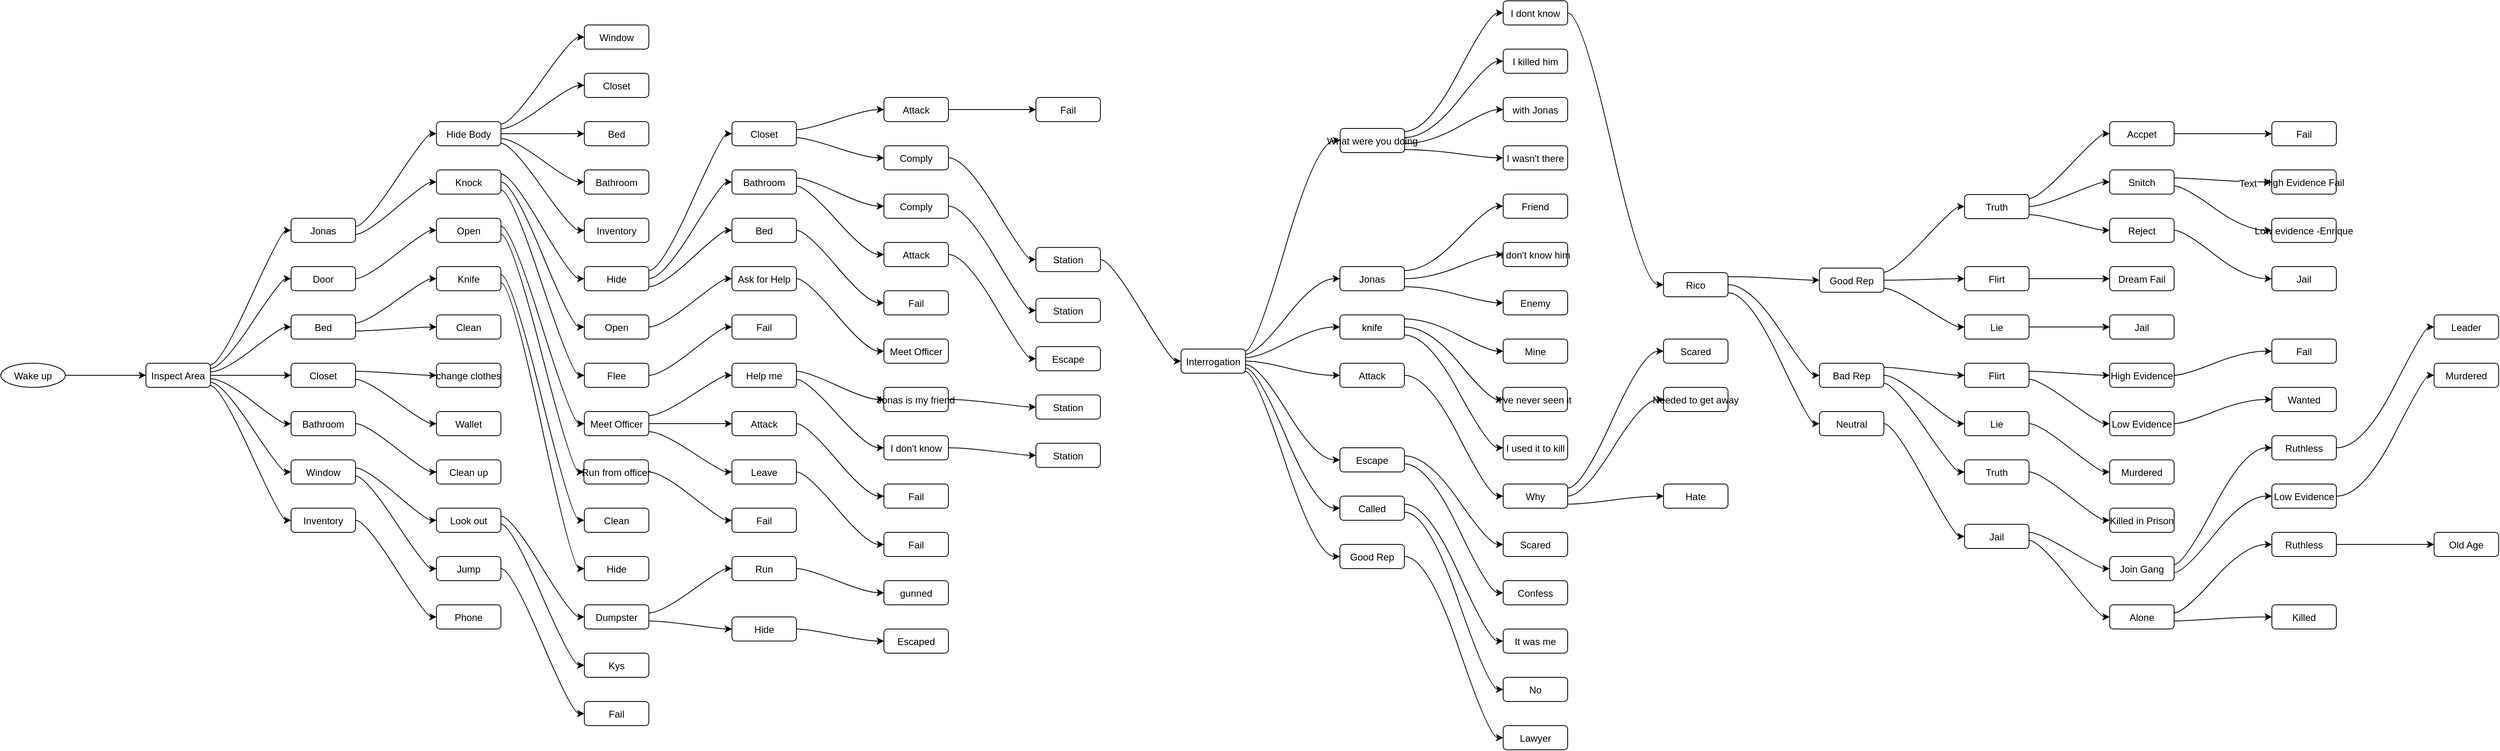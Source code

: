 <mxfile version="11.2.3" type="device" pages="1"><diagram id="6MRPbSi_21FecqKy6xlk" name="Page-1"><mxGraphModel dx="834" dy="462" grid="1" gridSize="10" guides="1" tooltips="1" connect="1" arrows="1" fold="1" page="1" pageScale="1" pageWidth="850" pageHeight="1100" math="0" shadow="0"><root><mxCell id="0"/><mxCell id="1" parent="0"/><mxCell id="aksFFg4P5UrbopSpe4Ga-1" value="Wake up" style="ellipse" vertex="1" parent="1"><mxGeometry x="20" y="470" width="80" height="30" as="geometry"/></mxCell><mxCell id="aksFFg4P5UrbopSpe4Ga-2" value="Inspect Area" style="rounded=1;" vertex="1" parent="1"><mxGeometry x="200" y="470" width="80" height="30" as="geometry"/></mxCell><mxCell id="aksFFg4P5UrbopSpe4Ga-3" value="" style="curved=1;noEdgeStyle=1;orthogonal=1;" edge="1" source="aksFFg4P5UrbopSpe4Ga-1" target="aksFFg4P5UrbopSpe4Ga-2" parent="1"><mxGeometry relative="1" as="geometry"><Array as="points"><mxPoint x="112" y="485"/><mxPoint x="188" y="485"/></Array></mxGeometry></mxCell><mxCell id="aksFFg4P5UrbopSpe4Ga-4" value="Jonas" style="rounded=1;" vertex="1" parent="1"><mxGeometry x="380" y="290" width="80" height="30" as="geometry"/></mxCell><mxCell id="aksFFg4P5UrbopSpe4Ga-5" value="" style="curved=1;noEdgeStyle=1;orthogonal=1;" edge="1" source="aksFFg4P5UrbopSpe4Ga-2" target="aksFFg4P5UrbopSpe4Ga-4" parent="1"><mxGeometry relative="1" as="geometry"><Array as="points"><mxPoint x="292" y="472.143"/><mxPoint x="368" y="305"/></Array></mxGeometry></mxCell><mxCell id="aksFFg4P5UrbopSpe4Ga-6" value="Door" style="rounded=1;" vertex="1" parent="1"><mxGeometry x="380" y="350" width="80" height="30" as="geometry"/></mxCell><mxCell id="aksFFg4P5UrbopSpe4Ga-7" value="" style="curved=1;noEdgeStyle=1;orthogonal=1;" edge="1" source="aksFFg4P5UrbopSpe4Ga-2" target="aksFFg4P5UrbopSpe4Ga-6" parent="1"><mxGeometry relative="1" as="geometry"><Array as="points"><mxPoint x="294" y="476.429"/><mxPoint x="368" y="365"/></Array></mxGeometry></mxCell><mxCell id="aksFFg4P5UrbopSpe4Ga-8" value="Bed" style="rounded=1;" vertex="1" parent="1"><mxGeometry x="380" y="410" width="80" height="30" as="geometry"/></mxCell><mxCell id="aksFFg4P5UrbopSpe4Ga-9" value="" style="curved=1;noEdgeStyle=1;orthogonal=1;" edge="1" source="aksFFg4P5UrbopSpe4Ga-2" target="aksFFg4P5UrbopSpe4Ga-8" parent="1"><mxGeometry relative="1" as="geometry"><Array as="points"><mxPoint x="296" y="480.714"/><mxPoint x="368" y="425"/></Array></mxGeometry></mxCell><mxCell id="aksFFg4P5UrbopSpe4Ga-10" value="Closet" style="rounded=1;" vertex="1" parent="1"><mxGeometry x="380" y="470" width="80" height="30" as="geometry"/></mxCell><mxCell id="aksFFg4P5UrbopSpe4Ga-11" value="" style="curved=1;noEdgeStyle=1;orthogonal=1;" edge="1" source="aksFFg4P5UrbopSpe4Ga-2" target="aksFFg4P5UrbopSpe4Ga-10" parent="1"><mxGeometry relative="1" as="geometry"><Array as="points"><mxPoint x="298" y="485"/><mxPoint x="368" y="485"/></Array></mxGeometry></mxCell><mxCell id="aksFFg4P5UrbopSpe4Ga-12" value="Bathroom" style="rounded=1;" vertex="1" parent="1"><mxGeometry x="380" y="530" width="80" height="30" as="geometry"/></mxCell><mxCell id="aksFFg4P5UrbopSpe4Ga-13" value="" style="curved=1;noEdgeStyle=1;orthogonal=1;" edge="1" source="aksFFg4P5UrbopSpe4Ga-2" target="aksFFg4P5UrbopSpe4Ga-12" parent="1"><mxGeometry relative="1" as="geometry"><Array as="points"><mxPoint x="296" y="489.286"/><mxPoint x="368" y="545"/></Array></mxGeometry></mxCell><mxCell id="aksFFg4P5UrbopSpe4Ga-14" value="Window" style="rounded=1;" vertex="1" parent="1"><mxGeometry x="380" y="590" width="80" height="30" as="geometry"/></mxCell><mxCell id="aksFFg4P5UrbopSpe4Ga-15" value="" style="curved=1;noEdgeStyle=1;orthogonal=1;" edge="1" source="aksFFg4P5UrbopSpe4Ga-2" target="aksFFg4P5UrbopSpe4Ga-14" parent="1"><mxGeometry relative="1" as="geometry"><Array as="points"><mxPoint x="294" y="493.571"/><mxPoint x="368" y="605"/></Array></mxGeometry></mxCell><mxCell id="aksFFg4P5UrbopSpe4Ga-16" value="Inventory" style="rounded=1;" vertex="1" parent="1"><mxGeometry x="380" y="650" width="80" height="30" as="geometry"/></mxCell><mxCell id="aksFFg4P5UrbopSpe4Ga-17" value="" style="curved=1;noEdgeStyle=1;orthogonal=1;" edge="1" source="aksFFg4P5UrbopSpe4Ga-2" target="aksFFg4P5UrbopSpe4Ga-16" parent="1"><mxGeometry relative="1" as="geometry"><Array as="points"><mxPoint x="292" y="497.857"/><mxPoint x="368" y="665"/></Array></mxGeometry></mxCell><mxCell id="aksFFg4P5UrbopSpe4Ga-18" value="Knife" style="rounded=1;" vertex="1" parent="1"><mxGeometry x="560.375" y="350" width="80" height="30" as="geometry"/></mxCell><mxCell id="aksFFg4P5UrbopSpe4Ga-19" value="" style="curved=1;noEdgeStyle=1;orthogonal=1;" edge="1" source="aksFFg4P5UrbopSpe4Ga-8" target="aksFFg4P5UrbopSpe4Ga-18" parent="1"><mxGeometry relative="1" as="geometry"><Array as="points"><mxPoint x="472" y="420"/><mxPoint x="548" y="365"/></Array></mxGeometry></mxCell><mxCell id="aksFFg4P5UrbopSpe4Ga-20" value="Clean" style="rounded=1;" vertex="1" parent="1"><mxGeometry x="560.375" y="410" width="80" height="30" as="geometry"/></mxCell><mxCell id="aksFFg4P5UrbopSpe4Ga-21" value="" style="curved=1;noEdgeStyle=1;orthogonal=1;" edge="1" source="aksFFg4P5UrbopSpe4Ga-8" target="aksFFg4P5UrbopSpe4Ga-20" parent="1"><mxGeometry relative="1" as="geometry"><Array as="points"><mxPoint x="472" y="430"/><mxPoint x="548" y="425"/></Array></mxGeometry></mxCell><mxCell id="aksFFg4P5UrbopSpe4Ga-22" value="change clothes" style="rounded=1;" vertex="1" parent="1"><mxGeometry x="560.375" y="470" width="80" height="30" as="geometry"/></mxCell><mxCell id="aksFFg4P5UrbopSpe4Ga-23" value="" style="curved=1;noEdgeStyle=1;orthogonal=1;" edge="1" source="aksFFg4P5UrbopSpe4Ga-10" target="aksFFg4P5UrbopSpe4Ga-22" parent="1"><mxGeometry relative="1" as="geometry"><Array as="points"><mxPoint x="472" y="480"/><mxPoint x="548" y="485"/></Array></mxGeometry></mxCell><mxCell id="aksFFg4P5UrbopSpe4Ga-24" value="Clean up" style="rounded=1;" vertex="1" parent="1"><mxGeometry x="560.375" y="590" width="80" height="30" as="geometry"/></mxCell><mxCell id="aksFFg4P5UrbopSpe4Ga-25" value="" style="curved=1;noEdgeStyle=1;orthogonal=1;" edge="1" source="aksFFg4P5UrbopSpe4Ga-12" target="aksFFg4P5UrbopSpe4Ga-24" parent="1"><mxGeometry relative="1" as="geometry"><Array as="points"><mxPoint x="472" y="545"/><mxPoint x="548" y="605"/></Array></mxGeometry></mxCell><mxCell id="aksFFg4P5UrbopSpe4Ga-26" value="Look out" style="rounded=1;" vertex="1" parent="1"><mxGeometry x="560.375" y="650" width="80" height="30" as="geometry"/></mxCell><mxCell id="aksFFg4P5UrbopSpe4Ga-27" value="" style="curved=1;noEdgeStyle=1;orthogonal=1;" edge="1" source="aksFFg4P5UrbopSpe4Ga-14" target="aksFFg4P5UrbopSpe4Ga-26" parent="1"><mxGeometry relative="1" as="geometry"><Array as="points"><mxPoint x="472" y="600"/><mxPoint x="548" y="665"/></Array></mxGeometry></mxCell><mxCell id="aksFFg4P5UrbopSpe4Ga-28" value="Jump" style="rounded=1;" vertex="1" parent="1"><mxGeometry x="560.375" y="710" width="80" height="30" as="geometry"/></mxCell><mxCell id="aksFFg4P5UrbopSpe4Ga-29" value="" style="curved=1;noEdgeStyle=1;orthogonal=1;" edge="1" source="aksFFg4P5UrbopSpe4Ga-14" target="aksFFg4P5UrbopSpe4Ga-28" parent="1"><mxGeometry relative="1" as="geometry"><Array as="points"><mxPoint x="472" y="610"/><mxPoint x="548" y="725"/></Array></mxGeometry></mxCell><mxCell id="aksFFg4P5UrbopSpe4Ga-30" value="Phone" style="rounded=1;" vertex="1" parent="1"><mxGeometry x="560.375" y="770" width="80" height="30" as="geometry"/></mxCell><mxCell id="aksFFg4P5UrbopSpe4Ga-31" value="" style="curved=1;noEdgeStyle=1;orthogonal=1;" edge="1" source="aksFFg4P5UrbopSpe4Ga-16" target="aksFFg4P5UrbopSpe4Ga-30" parent="1"><mxGeometry relative="1" as="geometry"><Array as="points"><mxPoint x="472" y="665"/><mxPoint x="548" y="785"/></Array></mxGeometry></mxCell><mxCell id="aksFFg4P5UrbopSpe4Ga-32" value="Wallet" style="rounded=1;" vertex="1" parent="1"><mxGeometry x="560.375" y="530" width="80" height="30" as="geometry"/></mxCell><mxCell id="aksFFg4P5UrbopSpe4Ga-33" value="" style="curved=1;noEdgeStyle=1;orthogonal=1;" edge="1" source="aksFFg4P5UrbopSpe4Ga-10" target="aksFFg4P5UrbopSpe4Ga-32" parent="1"><mxGeometry relative="1" as="geometry"><Array as="points"><mxPoint x="472" y="490"/><mxPoint x="548" y="545"/></Array></mxGeometry></mxCell><mxCell id="aksFFg4P5UrbopSpe4Ga-34" value="Hide Body" style="rounded=1;" vertex="1" parent="1"><mxGeometry x="560.375" y="170" width="80" height="30" as="geometry"/></mxCell><mxCell id="aksFFg4P5UrbopSpe4Ga-35" value="" style="curved=1;noEdgeStyle=1;orthogonal=1;" edge="1" source="aksFFg4P5UrbopSpe4Ga-4" target="aksFFg4P5UrbopSpe4Ga-34" parent="1"><mxGeometry relative="1" as="geometry"><Array as="points"><mxPoint x="472" y="300"/><mxPoint x="548" y="185"/></Array></mxGeometry></mxCell><mxCell id="aksFFg4P5UrbopSpe4Ga-36" value="Knock" style="rounded=1;" vertex="1" parent="1"><mxGeometry x="560.375" y="230" width="80" height="30" as="geometry"/></mxCell><mxCell id="aksFFg4P5UrbopSpe4Ga-37" value="" style="curved=1;noEdgeStyle=1;orthogonal=1;" edge="1" source="aksFFg4P5UrbopSpe4Ga-4" target="aksFFg4P5UrbopSpe4Ga-36" parent="1"><mxGeometry relative="1" as="geometry"><Array as="points"><mxPoint x="472" y="310"/><mxPoint x="548" y="245"/></Array></mxGeometry></mxCell><mxCell id="aksFFg4P5UrbopSpe4Ga-38" value="Hide" style="rounded=1;" vertex="1" parent="1"><mxGeometry x="743.828" y="350" width="80" height="30" as="geometry"/></mxCell><mxCell id="aksFFg4P5UrbopSpe4Ga-39" value="" style="curved=1;noEdgeStyle=1;orthogonal=1;" edge="1" source="aksFFg4P5UrbopSpe4Ga-36" target="aksFFg4P5UrbopSpe4Ga-38" parent="1"><mxGeometry relative="1" as="geometry"><Array as="points"><mxPoint x="652.75" y="235"/><mxPoint x="728.75" y="365"/></Array></mxGeometry></mxCell><mxCell id="aksFFg4P5UrbopSpe4Ga-40" value="Open" style="rounded=1;" vertex="1" parent="1"><mxGeometry x="743.828" y="410" width="80" height="30" as="geometry"/></mxCell><mxCell id="aksFFg4P5UrbopSpe4Ga-41" value="" style="curved=1;noEdgeStyle=1;orthogonal=1;" edge="1" source="aksFFg4P5UrbopSpe4Ga-36" target="aksFFg4P5UrbopSpe4Ga-40" parent="1"><mxGeometry relative="1" as="geometry"><Array as="points"><mxPoint x="654.75" y="245"/><mxPoint x="728.75" y="425"/></Array></mxGeometry></mxCell><mxCell id="aksFFg4P5UrbopSpe4Ga-42" value="Open" style="rounded=1;" vertex="1" parent="1"><mxGeometry x="560.375" y="290" width="80" height="30" as="geometry"/></mxCell><mxCell id="aksFFg4P5UrbopSpe4Ga-43" value="" style="curved=1;noEdgeStyle=1;orthogonal=1;" edge="1" source="aksFFg4P5UrbopSpe4Ga-6" target="aksFFg4P5UrbopSpe4Ga-42" parent="1"><mxGeometry relative="1" as="geometry"><Array as="points"><mxPoint x="472" y="365"/><mxPoint x="548" y="305"/></Array></mxGeometry></mxCell><mxCell id="aksFFg4P5UrbopSpe4Ga-44" value="Meet Officer" style="rounded=1;" vertex="1" parent="1"><mxGeometry x="743.828" y="530" width="80" height="30" as="geometry"/></mxCell><mxCell id="aksFFg4P5UrbopSpe4Ga-45" value="" style="curved=1;noEdgeStyle=1;orthogonal=1;" edge="1" source="aksFFg4P5UrbopSpe4Ga-42" target="aksFFg4P5UrbopSpe4Ga-44" parent="1"><mxGeometry relative="1" as="geometry"><Array as="points"><mxPoint x="652.75" y="300"/><mxPoint x="728.75" y="545"/></Array></mxGeometry></mxCell><mxCell id="aksFFg4P5UrbopSpe4Ga-46" value="Run from officer" style="rounded=1;" vertex="1" parent="1"><mxGeometry x="743.328" y="590" width="80" height="30" as="geometry"/></mxCell><mxCell id="aksFFg4P5UrbopSpe4Ga-47" value="" style="curved=1;noEdgeStyle=1;orthogonal=1;" edge="1" source="aksFFg4P5UrbopSpe4Ga-42" target="aksFFg4P5UrbopSpe4Ga-46" parent="1"><mxGeometry relative="1" as="geometry"><Array as="points"><mxPoint x="652.75" y="310"/><mxPoint x="728.75" y="605"/></Array></mxGeometry></mxCell><mxCell id="aksFFg4P5UrbopSpe4Ga-48" value="Flee" style="rounded=1;" vertex="1" parent="1"><mxGeometry x="743.828" y="470" width="80" height="30" as="geometry"/></mxCell><mxCell id="aksFFg4P5UrbopSpe4Ga-49" value="" style="curved=1;noEdgeStyle=1;orthogonal=1;" edge="1" source="aksFFg4P5UrbopSpe4Ga-36" target="aksFFg4P5UrbopSpe4Ga-48" parent="1"><mxGeometry relative="1" as="geometry"><Array as="points"><mxPoint x="652.75" y="255"/><mxPoint x="728.75" y="485"/></Array></mxGeometry></mxCell><mxCell id="aksFFg4P5UrbopSpe4Ga-50" value="Closet" style="rounded=1;" vertex="1" parent="1"><mxGeometry x="926.906" y="170" width="80" height="30" as="geometry"/></mxCell><mxCell id="aksFFg4P5UrbopSpe4Ga-51" value="" style="curved=1;noEdgeStyle=1;orthogonal=1;" edge="1" source="aksFFg4P5UrbopSpe4Ga-38" target="aksFFg4P5UrbopSpe4Ga-50" parent="1"><mxGeometry relative="1" as="geometry"><Array as="points"><mxPoint x="838.906" y="355"/><mxPoint x="914.906" y="185"/></Array></mxGeometry></mxCell><mxCell id="aksFFg4P5UrbopSpe4Ga-52" value="Bathroom" style="rounded=1;" vertex="1" parent="1"><mxGeometry x="926.906" y="230" width="80" height="30" as="geometry"/></mxCell><mxCell id="aksFFg4P5UrbopSpe4Ga-53" value="" style="curved=1;noEdgeStyle=1;orthogonal=1;" edge="1" source="aksFFg4P5UrbopSpe4Ga-38" target="aksFFg4P5UrbopSpe4Ga-52" parent="1"><mxGeometry relative="1" as="geometry"><Array as="points"><mxPoint x="840.906" y="365"/><mxPoint x="914.906" y="245"/></Array></mxGeometry></mxCell><mxCell id="aksFFg4P5UrbopSpe4Ga-54" value="Bed" style="rounded=1;" vertex="1" parent="1"><mxGeometry x="926.906" y="290" width="80" height="30" as="geometry"/></mxCell><mxCell id="aksFFg4P5UrbopSpe4Ga-55" value="" style="curved=1;noEdgeStyle=1;orthogonal=1;" edge="1" source="aksFFg4P5UrbopSpe4Ga-38" target="aksFFg4P5UrbopSpe4Ga-54" parent="1"><mxGeometry relative="1" as="geometry"><Array as="points"><mxPoint x="838.906" y="375"/><mxPoint x="914.906" y="305"/></Array></mxGeometry></mxCell><mxCell id="aksFFg4P5UrbopSpe4Ga-56" value="Ask for Help" style="rounded=1;" vertex="1" parent="1"><mxGeometry x="926.906" y="350" width="80" height="30" as="geometry"/></mxCell><mxCell id="aksFFg4P5UrbopSpe4Ga-57" value="" style="curved=1;noEdgeStyle=1;orthogonal=1;" edge="1" source="aksFFg4P5UrbopSpe4Ga-40" target="aksFFg4P5UrbopSpe4Ga-56" parent="1"><mxGeometry relative="1" as="geometry"><Array as="points"><mxPoint x="838.906" y="425"/><mxPoint x="914.906" y="365"/></Array></mxGeometry></mxCell><mxCell id="aksFFg4P5UrbopSpe4Ga-58" value="Attack" style="rounded=1;" vertex="1" parent="1"><mxGeometry x="1115.43" y="140" width="80" height="30" as="geometry"/></mxCell><mxCell id="aksFFg4P5UrbopSpe4Ga-59" value="" style="curved=1;noEdgeStyle=1;orthogonal=1;" edge="1" source="aksFFg4P5UrbopSpe4Ga-50" target="aksFFg4P5UrbopSpe4Ga-58" parent="1"><mxGeometry relative="1" as="geometry"><Array as="points"><mxPoint x="1018.906" y="180"/><mxPoint x="1094.906" y="155"/></Array></mxGeometry></mxCell><mxCell id="aksFFg4P5UrbopSpe4Ga-60" value="Comply" style="rounded=1;" vertex="1" parent="1"><mxGeometry x="1115.43" y="200" width="80" height="30" as="geometry"/></mxCell><mxCell id="aksFFg4P5UrbopSpe4Ga-61" value="" style="curved=1;noEdgeStyle=1;orthogonal=1;" edge="1" source="aksFFg4P5UrbopSpe4Ga-50" target="aksFFg4P5UrbopSpe4Ga-60" parent="1"><mxGeometry relative="1" as="geometry"><Array as="points"><mxPoint x="1018.906" y="190"/><mxPoint x="1094.906" y="215"/></Array></mxGeometry></mxCell><mxCell id="aksFFg4P5UrbopSpe4Ga-62" value="Fail" style="rounded=1;" vertex="1" parent="1"><mxGeometry x="1303.953" y="140" width="80" height="30" as="geometry"/></mxCell><mxCell id="aksFFg4P5UrbopSpe4Ga-63" value="" style="curved=1;noEdgeStyle=1;orthogonal=1;" edge="1" source="aksFFg4P5UrbopSpe4Ga-58" target="aksFFg4P5UrbopSpe4Ga-62" parent="1"><mxGeometry relative="1" as="geometry"><Array as="points"><mxPoint x="1215.953" y="155"/><mxPoint x="1291.953" y="155"/></Array></mxGeometry></mxCell><mxCell id="aksFFg4P5UrbopSpe4Ga-64" value="Comply" style="rounded=1;" vertex="1" parent="1"><mxGeometry x="1115.43" y="260" width="80" height="30" as="geometry"/></mxCell><mxCell id="aksFFg4P5UrbopSpe4Ga-65" value="" style="curved=1;noEdgeStyle=1;orthogonal=1;" edge="1" source="aksFFg4P5UrbopSpe4Ga-52" target="aksFFg4P5UrbopSpe4Ga-64" parent="1"><mxGeometry relative="1" as="geometry"><Array as="points"><mxPoint x="1018.906" y="240"/><mxPoint x="1094.906" y="275"/></Array></mxGeometry></mxCell><mxCell id="aksFFg4P5UrbopSpe4Ga-66" value="Attack" style="rounded=1;" vertex="1" parent="1"><mxGeometry x="1115.43" y="320" width="80" height="30" as="geometry"/></mxCell><mxCell id="aksFFg4P5UrbopSpe4Ga-67" value="" style="curved=1;noEdgeStyle=1;orthogonal=1;" edge="1" source="aksFFg4P5UrbopSpe4Ga-52" target="aksFFg4P5UrbopSpe4Ga-66" parent="1"><mxGeometry relative="1" as="geometry"><Array as="points"><mxPoint x="1018.906" y="250"/><mxPoint x="1094.906" y="335"/></Array></mxGeometry></mxCell><mxCell id="aksFFg4P5UrbopSpe4Ga-68" value="Escape" style="rounded=1;" vertex="1" parent="1"><mxGeometry x="1303.953" y="449.375" width="80" height="30" as="geometry"/></mxCell><mxCell id="aksFFg4P5UrbopSpe4Ga-69" value="" style="curved=1;noEdgeStyle=1;orthogonal=1;" edge="1" source="aksFFg4P5UrbopSpe4Ga-66" target="aksFFg4P5UrbopSpe4Ga-68" parent="1"><mxGeometry relative="1" as="geometry"><Array as="points"><mxPoint x="1215.953" y="335"/><mxPoint x="1291.953" y="464.375"/></Array></mxGeometry></mxCell><mxCell id="aksFFg4P5UrbopSpe4Ga-70" value="Fail" style="rounded=1;" vertex="1" parent="1"><mxGeometry x="1115.43" y="380" width="80" height="30" as="geometry"/></mxCell><mxCell id="aksFFg4P5UrbopSpe4Ga-71" value="" style="curved=1;noEdgeStyle=1;orthogonal=1;" edge="1" source="aksFFg4P5UrbopSpe4Ga-54" target="aksFFg4P5UrbopSpe4Ga-70" parent="1"><mxGeometry relative="1" as="geometry"><Array as="points"><mxPoint x="1018.906" y="305"/><mxPoint x="1094.906" y="395"/></Array></mxGeometry></mxCell><mxCell id="aksFFg4P5UrbopSpe4Ga-72" value="Station" style="rounded=1;" vertex="1" parent="1"><mxGeometry x="1303.953" y="326.211" width="80" height="30" as="geometry"/></mxCell><mxCell id="aksFFg4P5UrbopSpe4Ga-73" value="" style="curved=1;noEdgeStyle=1;orthogonal=1;" edge="1" source="aksFFg4P5UrbopSpe4Ga-60" target="aksFFg4P5UrbopSpe4Ga-72" parent="1"><mxGeometry relative="1" as="geometry"><Array as="points"><mxPoint x="1215.953" y="215"/><mxPoint x="1291.953" y="341.211"/></Array></mxGeometry></mxCell><mxCell id="aksFFg4P5UrbopSpe4Ga-74" value="Window" style="rounded=1;" vertex="1" parent="1"><mxGeometry x="743.828" y="50" width="80" height="30" as="geometry"/></mxCell><mxCell id="aksFFg4P5UrbopSpe4Ga-75" value="" style="curved=1;noEdgeStyle=1;orthogonal=1;" edge="1" source="aksFFg4P5UrbopSpe4Ga-34" target="aksFFg4P5UrbopSpe4Ga-74" parent="1"><mxGeometry relative="1" as="geometry"><Array as="points"><mxPoint x="652.75" y="173"/><mxPoint x="728.75" y="65"/></Array></mxGeometry></mxCell><mxCell id="aksFFg4P5UrbopSpe4Ga-76" value="Closet" style="rounded=1;" vertex="1" parent="1"><mxGeometry x="743.828" y="110" width="80" height="30" as="geometry"/></mxCell><mxCell id="aksFFg4P5UrbopSpe4Ga-77" value="" style="curved=1;noEdgeStyle=1;orthogonal=1;" edge="1" source="aksFFg4P5UrbopSpe4Ga-34" target="aksFFg4P5UrbopSpe4Ga-76" parent="1"><mxGeometry relative="1" as="geometry"><Array as="points"><mxPoint x="654.75" y="179"/><mxPoint x="728.75" y="125"/></Array></mxGeometry></mxCell><mxCell id="aksFFg4P5UrbopSpe4Ga-78" value="Bed" style="rounded=1;" vertex="1" parent="1"><mxGeometry x="743.828" y="170" width="80" height="30" as="geometry"/></mxCell><mxCell id="aksFFg4P5UrbopSpe4Ga-79" value="" style="curved=1;noEdgeStyle=1;orthogonal=1;" edge="1" source="aksFFg4P5UrbopSpe4Ga-34" target="aksFFg4P5UrbopSpe4Ga-78" parent="1"><mxGeometry relative="1" as="geometry"><Array as="points"><mxPoint x="656.75" y="185"/><mxPoint x="728.75" y="185"/></Array></mxGeometry></mxCell><mxCell id="aksFFg4P5UrbopSpe4Ga-80" value="Bathroom" style="rounded=1;" vertex="1" parent="1"><mxGeometry x="743.828" y="230" width="80" height="30" as="geometry"/></mxCell><mxCell id="aksFFg4P5UrbopSpe4Ga-81" value="" style="curved=1;noEdgeStyle=1;orthogonal=1;" edge="1" source="aksFFg4P5UrbopSpe4Ga-34" target="aksFFg4P5UrbopSpe4Ga-80" parent="1"><mxGeometry relative="1" as="geometry"><Array as="points"><mxPoint x="654.75" y="191"/><mxPoint x="728.75" y="245"/></Array></mxGeometry></mxCell><mxCell id="aksFFg4P5UrbopSpe4Ga-82" value="Inventory" style="rounded=1;" vertex="1" parent="1"><mxGeometry x="743.828" y="290" width="80" height="30" as="geometry"/></mxCell><mxCell id="aksFFg4P5UrbopSpe4Ga-83" value="" style="curved=1;noEdgeStyle=1;orthogonal=1;" edge="1" source="aksFFg4P5UrbopSpe4Ga-34" target="aksFFg4P5UrbopSpe4Ga-82" parent="1"><mxGeometry relative="1" as="geometry"><Array as="points"><mxPoint x="652.75" y="197"/><mxPoint x="728.75" y="305"/></Array></mxGeometry></mxCell><mxCell id="aksFFg4P5UrbopSpe4Ga-84" value="Fail" style="rounded=1;" vertex="1" parent="1"><mxGeometry x="743.828" y="890" width="80" height="30" as="geometry"/></mxCell><mxCell id="aksFFg4P5UrbopSpe4Ga-85" value="" style="curved=1;noEdgeStyle=1;orthogonal=1;" edge="1" source="aksFFg4P5UrbopSpe4Ga-28" target="aksFFg4P5UrbopSpe4Ga-84" parent="1"><mxGeometry relative="1" as="geometry"><Array as="points"><mxPoint x="652.75" y="725"/><mxPoint x="728.75" y="905"/></Array></mxGeometry></mxCell><mxCell id="aksFFg4P5UrbopSpe4Ga-86" value="Fail" style="rounded=1;" vertex="1" parent="1"><mxGeometry x="926.906" y="410" width="80" height="30" as="geometry"/></mxCell><mxCell id="aksFFg4P5UrbopSpe4Ga-87" value="" style="curved=1;noEdgeStyle=1;orthogonal=1;" edge="1" source="aksFFg4P5UrbopSpe4Ga-48" target="aksFFg4P5UrbopSpe4Ga-86" parent="1"><mxGeometry relative="1" as="geometry"><Array as="points"><mxPoint x="838.906" y="485"/><mxPoint x="914.906" y="425"/></Array></mxGeometry></mxCell><mxCell id="aksFFg4P5UrbopSpe4Ga-88" value="Help me" style="rounded=1;" vertex="1" parent="1"><mxGeometry x="926.906" y="470" width="80" height="30" as="geometry"/></mxCell><mxCell id="aksFFg4P5UrbopSpe4Ga-89" value="" style="curved=1;noEdgeStyle=1;orthogonal=1;" edge="1" source="aksFFg4P5UrbopSpe4Ga-44" target="aksFFg4P5UrbopSpe4Ga-88" parent="1"><mxGeometry relative="1" as="geometry"><Array as="points"><mxPoint x="838.906" y="535"/><mxPoint x="914.906" y="485"/></Array></mxGeometry></mxCell><mxCell id="aksFFg4P5UrbopSpe4Ga-90" value="Attack" style="rounded=1;" vertex="1" parent="1"><mxGeometry x="926.906" y="530" width="80" height="30" as="geometry"/></mxCell><mxCell id="aksFFg4P5UrbopSpe4Ga-91" value="" style="curved=1;noEdgeStyle=1;orthogonal=1;" edge="1" source="aksFFg4P5UrbopSpe4Ga-44" target="aksFFg4P5UrbopSpe4Ga-90" parent="1"><mxGeometry relative="1" as="geometry"><Array as="points"><mxPoint x="840.906" y="545"/><mxPoint x="914.906" y="545"/></Array></mxGeometry></mxCell><mxCell id="aksFFg4P5UrbopSpe4Ga-92" value="Leave" style="rounded=1;" vertex="1" parent="1"><mxGeometry x="926.906" y="590" width="80" height="30" as="geometry"/></mxCell><mxCell id="aksFFg4P5UrbopSpe4Ga-93" value="" style="curved=1;noEdgeStyle=1;orthogonal=1;" edge="1" source="aksFFg4P5UrbopSpe4Ga-44" target="aksFFg4P5UrbopSpe4Ga-92" parent="1"><mxGeometry relative="1" as="geometry"><Array as="points"><mxPoint x="838.906" y="555"/><mxPoint x="914.906" y="605"/></Array></mxGeometry></mxCell><mxCell id="aksFFg4P5UrbopSpe4Ga-94" value="Fail" style="rounded=1;" vertex="1" parent="1"><mxGeometry x="1115.43" y="620" width="80" height="30" as="geometry"/></mxCell><mxCell id="aksFFg4P5UrbopSpe4Ga-95" value="" style="curved=1;noEdgeStyle=1;orthogonal=1;" edge="1" source="aksFFg4P5UrbopSpe4Ga-90" target="aksFFg4P5UrbopSpe4Ga-94" parent="1"><mxGeometry relative="1" as="geometry"><Array as="points"><mxPoint x="1018.906" y="545"/><mxPoint x="1094.906" y="635"/></Array></mxGeometry></mxCell><mxCell id="aksFFg4P5UrbopSpe4Ga-96" value="Jonas is my friend" style="rounded=1;" vertex="1" parent="1"><mxGeometry x="1115.266" y="500" width="80" height="30" as="geometry"/></mxCell><mxCell id="aksFFg4P5UrbopSpe4Ga-97" value="" style="curved=1;noEdgeStyle=1;orthogonal=1;" edge="1" source="aksFFg4P5UrbopSpe4Ga-88" target="aksFFg4P5UrbopSpe4Ga-96" parent="1"><mxGeometry relative="1" as="geometry"><Array as="points"><mxPoint x="1018.906" y="480"/><mxPoint x="1094.906" y="515"/></Array></mxGeometry></mxCell><mxCell id="aksFFg4P5UrbopSpe4Ga-98" value="I don't know" style="rounded=1;" vertex="1" parent="1"><mxGeometry x="1115.43" y="560" width="80" height="30" as="geometry"/></mxCell><mxCell id="aksFFg4P5UrbopSpe4Ga-99" value="" style="curved=1;noEdgeStyle=1;orthogonal=1;" edge="1" source="aksFFg4P5UrbopSpe4Ga-88" target="aksFFg4P5UrbopSpe4Ga-98" parent="1"><mxGeometry relative="1" as="geometry"><Array as="points"><mxPoint x="1018.906" y="490"/><mxPoint x="1094.906" y="575"/></Array></mxGeometry></mxCell><mxCell id="aksFFg4P5UrbopSpe4Ga-100" value="Fail" style="rounded=1;" vertex="1" parent="1"><mxGeometry x="1115.43" y="680" width="80" height="30" as="geometry"/></mxCell><mxCell id="aksFFg4P5UrbopSpe4Ga-101" value="" style="curved=1;noEdgeStyle=1;orthogonal=1;" edge="1" source="aksFFg4P5UrbopSpe4Ga-92" target="aksFFg4P5UrbopSpe4Ga-100" parent="1"><mxGeometry relative="1" as="geometry"><Array as="points"><mxPoint x="1018.906" y="605"/><mxPoint x="1094.906" y="695"/></Array></mxGeometry></mxCell><mxCell id="aksFFg4P5UrbopSpe4Ga-102" value="Station" style="rounded=1;" vertex="1" parent="1"><mxGeometry x="1303.953" y="509.375" width="80" height="30" as="geometry"/></mxCell><mxCell id="aksFFg4P5UrbopSpe4Ga-103" value="" style="curved=1;noEdgeStyle=1;orthogonal=1;" edge="1" source="aksFFg4P5UrbopSpe4Ga-96" target="aksFFg4P5UrbopSpe4Ga-102" parent="1"><mxGeometry relative="1" as="geometry"><Array as="points"><mxPoint x="1215.953" y="515"/><mxPoint x="1291.953" y="524.375"/></Array></mxGeometry></mxCell><mxCell id="aksFFg4P5UrbopSpe4Ga-104" value="Station" style="rounded=1;" vertex="1" parent="1"><mxGeometry x="1303.953" y="569.375" width="80" height="30" as="geometry"/></mxCell><mxCell id="aksFFg4P5UrbopSpe4Ga-105" value="" style="curved=1;noEdgeStyle=1;orthogonal=1;" edge="1" source="aksFFg4P5UrbopSpe4Ga-98" target="aksFFg4P5UrbopSpe4Ga-104" parent="1"><mxGeometry relative="1" as="geometry"><Array as="points"><mxPoint x="1215.953" y="575"/><mxPoint x="1291.953" y="584.375"/></Array></mxGeometry></mxCell><mxCell id="aksFFg4P5UrbopSpe4Ga-106" value="Station" style="rounded=1;" vertex="1" parent="1"><mxGeometry x="1303.953" y="389.375" width="80" height="30" as="geometry"/></mxCell><mxCell id="aksFFg4P5UrbopSpe4Ga-107" value="" style="curved=1;noEdgeStyle=1;orthogonal=1;" edge="1" source="aksFFg4P5UrbopSpe4Ga-64" target="aksFFg4P5UrbopSpe4Ga-106" parent="1"><mxGeometry relative="1" as="geometry"><Array as="points"><mxPoint x="1215.953" y="275"/><mxPoint x="1291.953" y="404.375"/></Array></mxGeometry></mxCell><mxCell id="aksFFg4P5UrbopSpe4Ga-108" value="Meet Officer" style="rounded=1;" vertex="1" parent="1"><mxGeometry x="1115.43" y="440" width="80" height="30" as="geometry"/></mxCell><mxCell id="aksFFg4P5UrbopSpe4Ga-109" value="" style="curved=1;noEdgeStyle=1;orthogonal=1;" edge="1" source="aksFFg4P5UrbopSpe4Ga-56" target="aksFFg4P5UrbopSpe4Ga-108" parent="1"><mxGeometry relative="1" as="geometry"><Array as="points"><mxPoint x="1018.906" y="365"/><mxPoint x="1094.906" y="455"/></Array></mxGeometry></mxCell><mxCell id="aksFFg4P5UrbopSpe4Ga-110" value="Fail" style="rounded=1;" vertex="1" parent="1"><mxGeometry x="926.906" y="650" width="80" height="30" as="geometry"/></mxCell><mxCell id="aksFFg4P5UrbopSpe4Ga-111" value="" style="curved=1;noEdgeStyle=1;orthogonal=1;" edge="1" source="aksFFg4P5UrbopSpe4Ga-46" target="aksFFg4P5UrbopSpe4Ga-110" parent="1"><mxGeometry relative="1" as="geometry"><Array as="points"><mxPoint x="838.906" y="605"/><mxPoint x="914.906" y="665"/></Array></mxGeometry></mxCell><mxCell id="aksFFg4P5UrbopSpe4Ga-112" value="Interrogation" style="rounded=1;" vertex="1" parent="1"><mxGeometry x="1483.953" y="452.422" width="80" height="30" as="geometry"/></mxCell><mxCell id="aksFFg4P5UrbopSpe4Ga-113" value="" style="curved=1;noEdgeStyle=1;orthogonal=1;" edge="1" source="aksFFg4P5UrbopSpe4Ga-72" target="aksFFg4P5UrbopSpe4Ga-112" parent="1"><mxGeometry relative="1" as="geometry"><Array as="points"><mxPoint x="1395.953" y="341.211"/><mxPoint x="1471.953" y="467.422"/></Array></mxGeometry></mxCell><mxCell id="aksFFg4P5UrbopSpe4Ga-114" value="What were you doing" style="rounded=1;" vertex="1" parent="1"><mxGeometry x="1681.328" y="178.484" width="80" height="30" as="geometry"/></mxCell><mxCell id="aksFFg4P5UrbopSpe4Ga-115" value="" style="curved=1;noEdgeStyle=1;orthogonal=1;" edge="1" source="aksFFg4P5UrbopSpe4Ga-112" target="aksFFg4P5UrbopSpe4Ga-114" parent="1"><mxGeometry relative="1" as="geometry"><Array as="points"><mxPoint x="1575.953" y="454.565"/><mxPoint x="1651.953" y="193.484"/></Array></mxGeometry></mxCell><mxCell id="aksFFg4P5UrbopSpe4Ga-116" value="I dont know" style="rounded=1;" vertex="1" parent="1"><mxGeometry x="1883.539" y="20" width="80" height="30" as="geometry"/></mxCell><mxCell id="aksFFg4P5UrbopSpe4Ga-117" value="" style="curved=1;noEdgeStyle=1;orthogonal=1;" edge="1" source="aksFFg4P5UrbopSpe4Ga-114" target="aksFFg4P5UrbopSpe4Ga-116" parent="1"><mxGeometry relative="1" as="geometry"><Array as="points"><mxPoint x="1790.031" y="182.234"/><mxPoint x="1866.031" y="35"/></Array></mxGeometry></mxCell><mxCell id="aksFFg4P5UrbopSpe4Ga-118" value="I killed him" style="rounded=1;" vertex="1" parent="1"><mxGeometry x="1883.539" y="80" width="80" height="30" as="geometry"/></mxCell><mxCell id="aksFFg4P5UrbopSpe4Ga-119" value="" style="curved=1;noEdgeStyle=1;orthogonal=1;" edge="1" source="aksFFg4P5UrbopSpe4Ga-114" target="aksFFg4P5UrbopSpe4Ga-118" parent="1"><mxGeometry relative="1" as="geometry"><Array as="points"><mxPoint x="1792.031" y="189.734"/><mxPoint x="1866.031" y="95"/></Array></mxGeometry></mxCell><mxCell id="aksFFg4P5UrbopSpe4Ga-120" value="with Jonas" style="rounded=1;" vertex="1" parent="1"><mxGeometry x="1883.539" y="140" width="80" height="30" as="geometry"/></mxCell><mxCell id="aksFFg4P5UrbopSpe4Ga-121" value="" style="curved=1;noEdgeStyle=1;orthogonal=1;" edge="1" source="aksFFg4P5UrbopSpe4Ga-114" target="aksFFg4P5UrbopSpe4Ga-120" parent="1"><mxGeometry relative="1" as="geometry"><Array as="points"><mxPoint x="1792.031" y="197.234"/><mxPoint x="1866.031" y="155"/></Array></mxGeometry></mxCell><mxCell id="aksFFg4P5UrbopSpe4Ga-122" value="Jonas" style="rounded=1;" vertex="1" parent="1"><mxGeometry x="1680.992" y="350" width="80" height="30" as="geometry"/></mxCell><mxCell id="aksFFg4P5UrbopSpe4Ga-123" value="" style="curved=1;noEdgeStyle=1;orthogonal=1;" edge="1" source="aksFFg4P5UrbopSpe4Ga-112" target="aksFFg4P5UrbopSpe4Ga-122" parent="1"><mxGeometry relative="1" as="geometry"><Array as="points"><mxPoint x="1577.953" y="458.85"/><mxPoint x="1651.953" y="365"/></Array></mxGeometry></mxCell><mxCell id="aksFFg4P5UrbopSpe4Ga-124" value="Friend" style="rounded=1;" vertex="1" parent="1"><mxGeometry x="1883.539" y="260" width="80" height="30" as="geometry"/></mxCell><mxCell id="aksFFg4P5UrbopSpe4Ga-125" value="" style="curved=1;noEdgeStyle=1;orthogonal=1;" edge="1" source="aksFFg4P5UrbopSpe4Ga-122" target="aksFFg4P5UrbopSpe4Ga-124" parent="1"><mxGeometry relative="1" as="geometry"><Array as="points"><mxPoint x="1790.031" y="355"/><mxPoint x="1866.031" y="275"/></Array></mxGeometry></mxCell><mxCell id="aksFFg4P5UrbopSpe4Ga-126" value="I don't know him" style="rounded=1;" vertex="1" parent="1"><mxGeometry x="1883.539" y="320" width="80" height="30" as="geometry"/></mxCell><mxCell id="aksFFg4P5UrbopSpe4Ga-127" value="" style="curved=1;noEdgeStyle=1;orthogonal=1;" edge="1" source="aksFFg4P5UrbopSpe4Ga-122" target="aksFFg4P5UrbopSpe4Ga-126" parent="1"><mxGeometry relative="1" as="geometry"><Array as="points"><mxPoint x="1792.031" y="365"/><mxPoint x="1866.031" y="335"/></Array></mxGeometry></mxCell><mxCell id="aksFFg4P5UrbopSpe4Ga-128" value="Enemy" style="rounded=1;" vertex="1" parent="1"><mxGeometry x="1883.539" y="380" width="80" height="30" as="geometry"/></mxCell><mxCell id="aksFFg4P5UrbopSpe4Ga-129" value="" style="curved=1;noEdgeStyle=1;orthogonal=1;" edge="1" source="aksFFg4P5UrbopSpe4Ga-122" target="aksFFg4P5UrbopSpe4Ga-128" parent="1"><mxGeometry relative="1" as="geometry"><Array as="points"><mxPoint x="1790.031" y="375"/><mxPoint x="1866.031" y="395"/></Array></mxGeometry></mxCell><mxCell id="aksFFg4P5UrbopSpe4Ga-130" value="knife" style="rounded=1;" vertex="1" parent="1"><mxGeometry x="1680.992" y="410" width="80" height="30" as="geometry"/></mxCell><mxCell id="aksFFg4P5UrbopSpe4Ga-131" value="" style="curved=1;noEdgeStyle=1;orthogonal=1;" edge="1" source="aksFFg4P5UrbopSpe4Ga-112" target="aksFFg4P5UrbopSpe4Ga-130" parent="1"><mxGeometry relative="1" as="geometry"><Array as="points"><mxPoint x="1579.953" y="463.136"/><mxPoint x="1651.953" y="425"/></Array></mxGeometry></mxCell><mxCell id="aksFFg4P5UrbopSpe4Ga-132" value="I wasn't there" style="rounded=1;" vertex="1" parent="1"><mxGeometry x="1883.539" y="200" width="80" height="30" as="geometry"/></mxCell><mxCell id="aksFFg4P5UrbopSpe4Ga-133" value="" style="curved=1;noEdgeStyle=1;orthogonal=1;" edge="1" source="aksFFg4P5UrbopSpe4Ga-114" target="aksFFg4P5UrbopSpe4Ga-132" parent="1"><mxGeometry relative="1" as="geometry"><Array as="points"><mxPoint x="1790.031" y="204.734"/><mxPoint x="1866.031" y="215"/></Array></mxGeometry></mxCell><mxCell id="aksFFg4P5UrbopSpe4Ga-134" value="Mine" style="rounded=1;" vertex="1" parent="1"><mxGeometry x="1883.539" y="440" width="80" height="30" as="geometry"/></mxCell><mxCell id="aksFFg4P5UrbopSpe4Ga-135" value="" style="curved=1;noEdgeStyle=1;orthogonal=1;" edge="1" source="aksFFg4P5UrbopSpe4Ga-130" target="aksFFg4P5UrbopSpe4Ga-134" parent="1"><mxGeometry relative="1" as="geometry"><Array as="points"><mxPoint x="1790.031" y="415"/><mxPoint x="1866.031" y="455"/></Array></mxGeometry></mxCell><mxCell id="aksFFg4P5UrbopSpe4Ga-136" value="I've never seen it" style="rounded=1;" vertex="1" parent="1"><mxGeometry x="1883.211" y="500" width="80" height="30" as="geometry"/></mxCell><mxCell id="aksFFg4P5UrbopSpe4Ga-137" value="" style="curved=1;noEdgeStyle=1;orthogonal=1;" edge="1" source="aksFFg4P5UrbopSpe4Ga-130" target="aksFFg4P5UrbopSpe4Ga-136" parent="1"><mxGeometry relative="1" as="geometry"><Array as="points"><mxPoint x="1792.031" y="425"/><mxPoint x="1866.031" y="515"/></Array></mxGeometry></mxCell><mxCell id="aksFFg4P5UrbopSpe4Ga-138" value="Clean" style="rounded=1;" vertex="1" parent="1"><mxGeometry x="743.828" y="650" width="80" height="30" as="geometry"/></mxCell><mxCell id="aksFFg4P5UrbopSpe4Ga-139" value="" style="curved=1;noEdgeStyle=1;orthogonal=1;" edge="1" source="aksFFg4P5UrbopSpe4Ga-18" target="aksFFg4P5UrbopSpe4Ga-138" parent="1"><mxGeometry relative="1" as="geometry"><Array as="points"><mxPoint x="652.75" y="360"/><mxPoint x="728.75" y="665"/></Array></mxGeometry></mxCell><mxCell id="aksFFg4P5UrbopSpe4Ga-140" value="Hide" style="rounded=1;" vertex="1" parent="1"><mxGeometry x="743.828" y="710" width="80" height="30" as="geometry"/></mxCell><mxCell id="aksFFg4P5UrbopSpe4Ga-141" value="" style="curved=1;noEdgeStyle=1;orthogonal=1;" edge="1" source="aksFFg4P5UrbopSpe4Ga-18" target="aksFFg4P5UrbopSpe4Ga-140" parent="1"><mxGeometry relative="1" as="geometry"><Array as="points"><mxPoint x="652.75" y="370"/><mxPoint x="728.75" y="725"/></Array></mxGeometry></mxCell><mxCell id="aksFFg4P5UrbopSpe4Ga-142" value="I used it to kill" style="rounded=1;" vertex="1" parent="1"><mxGeometry x="1883.539" y="560" width="80" height="30" as="geometry"/></mxCell><mxCell id="aksFFg4P5UrbopSpe4Ga-143" value="" style="curved=1;noEdgeStyle=1;orthogonal=1;" edge="1" source="aksFFg4P5UrbopSpe4Ga-130" target="aksFFg4P5UrbopSpe4Ga-142" parent="1"><mxGeometry relative="1" as="geometry"><Array as="points"><mxPoint x="1790.031" y="435"/><mxPoint x="1866.031" y="575"/></Array></mxGeometry></mxCell><mxCell id="aksFFg4P5UrbopSpe4Ga-144" value="Attack" style="rounded=1;" vertex="1" parent="1"><mxGeometry x="1680.992" y="470" width="80" height="30" as="geometry"/></mxCell><mxCell id="aksFFg4P5UrbopSpe4Ga-145" value="" style="curved=1;noEdgeStyle=1;orthogonal=1;" edge="1" source="aksFFg4P5UrbopSpe4Ga-112" target="aksFFg4P5UrbopSpe4Ga-144" parent="1"><mxGeometry relative="1" as="geometry"><Array as="points"><mxPoint x="1581.953" y="467.422"/><mxPoint x="1651.953" y="485"/></Array></mxGeometry></mxCell><mxCell id="aksFFg4P5UrbopSpe4Ga-146" value="Why" style="rounded=1;" vertex="1" parent="1"><mxGeometry x="1883.539" y="620" width="80" height="30" as="geometry"/></mxCell><mxCell id="aksFFg4P5UrbopSpe4Ga-147" value="" style="curved=1;noEdgeStyle=1;orthogonal=1;" edge="1" source="aksFFg4P5UrbopSpe4Ga-144" target="aksFFg4P5UrbopSpe4Ga-146" parent="1"><mxGeometry relative="1" as="geometry"><Array as="points"><mxPoint x="1790.031" y="485"/><mxPoint x="1866.031" y="635"/></Array></mxGeometry></mxCell><mxCell id="aksFFg4P5UrbopSpe4Ga-148" value="Scared" style="rounded=1;" vertex="1" parent="1"><mxGeometry x="2082.422" y="440" width="80" height="30" as="geometry"/></mxCell><mxCell id="aksFFg4P5UrbopSpe4Ga-149" value="" style="curved=1;noEdgeStyle=1;orthogonal=1;" edge="1" source="aksFFg4P5UrbopSpe4Ga-146" target="aksFFg4P5UrbopSpe4Ga-148" parent="1"><mxGeometry relative="1" as="geometry"><Array as="points"><mxPoint x="1981.047" y="625"/><mxPoint x="2057.047" y="455"/></Array></mxGeometry></mxCell><mxCell id="aksFFg4P5UrbopSpe4Ga-150" value="Needed to get away" style="rounded=1;" vertex="1" parent="1"><mxGeometry x="2082.422" y="500" width="80" height="30" as="geometry"/></mxCell><mxCell id="aksFFg4P5UrbopSpe4Ga-151" value="" style="curved=1;noEdgeStyle=1;orthogonal=1;" edge="1" source="aksFFg4P5UrbopSpe4Ga-146" target="aksFFg4P5UrbopSpe4Ga-150" parent="1"><mxGeometry relative="1" as="geometry"><Array as="points"><mxPoint x="1983.047" y="635"/><mxPoint x="2057.047" y="515"/></Array></mxGeometry></mxCell><mxCell id="aksFFg4P5UrbopSpe4Ga-152" value="Hate" style="rounded=1;" vertex="1" parent="1"><mxGeometry x="2082.422" y="620" width="80" height="30" as="geometry"/></mxCell><mxCell id="aksFFg4P5UrbopSpe4Ga-153" value="" style="curved=1;noEdgeStyle=1;orthogonal=1;" edge="1" source="aksFFg4P5UrbopSpe4Ga-146" target="aksFFg4P5UrbopSpe4Ga-152" parent="1"><mxGeometry relative="1" as="geometry"><Array as="points"><mxPoint x="1981.047" y="645"/><mxPoint x="2057.047" y="635"/></Array></mxGeometry></mxCell><mxCell id="aksFFg4P5UrbopSpe4Ga-154" value="Escape" style="rounded=1;" vertex="1" parent="1"><mxGeometry x="1680.992" y="575" width="80" height="30" as="geometry"/></mxCell><mxCell id="aksFFg4P5UrbopSpe4Ga-155" value="" style="curved=1;noEdgeStyle=1;orthogonal=1;" edge="1" source="aksFFg4P5UrbopSpe4Ga-112" target="aksFFg4P5UrbopSpe4Ga-154" parent="1"><mxGeometry relative="1" as="geometry"><Array as="points"><mxPoint x="1579.953" y="471.708"/><mxPoint x="1651.953" y="590"/></Array></mxGeometry></mxCell><mxCell id="aksFFg4P5UrbopSpe4Ga-156" value="Scared" style="rounded=1;" vertex="1" parent="1"><mxGeometry x="1883.539" y="680" width="80" height="30" as="geometry"/></mxCell><mxCell id="aksFFg4P5UrbopSpe4Ga-157" value="" style="curved=1;noEdgeStyle=1;orthogonal=1;" edge="1" source="aksFFg4P5UrbopSpe4Ga-154" target="aksFFg4P5UrbopSpe4Ga-156" parent="1"><mxGeometry relative="1" as="geometry"><Array as="points"><mxPoint x="1790.031" y="585"/><mxPoint x="1866.031" y="695"/></Array></mxGeometry></mxCell><mxCell id="aksFFg4P5UrbopSpe4Ga-158" value="Called" style="rounded=1;" vertex="1" parent="1"><mxGeometry x="1680.992" y="635" width="80" height="30" as="geometry"/></mxCell><mxCell id="aksFFg4P5UrbopSpe4Ga-159" value="" style="curved=1;noEdgeStyle=1;orthogonal=1;" edge="1" source="aksFFg4P5UrbopSpe4Ga-112" target="aksFFg4P5UrbopSpe4Ga-158" parent="1"><mxGeometry relative="1" as="geometry"><Array as="points"><mxPoint x="1577.953" y="475.993"/><mxPoint x="1651.953" y="650"/></Array></mxGeometry></mxCell><mxCell id="aksFFg4P5UrbopSpe4Ga-160" value="It was me" style="rounded=1;" vertex="1" parent="1"><mxGeometry x="1883.539" y="800" width="80" height="30" as="geometry"/></mxCell><mxCell id="aksFFg4P5UrbopSpe4Ga-161" value="" style="curved=1;noEdgeStyle=1;orthogonal=1;" edge="1" source="aksFFg4P5UrbopSpe4Ga-158" target="aksFFg4P5UrbopSpe4Ga-160" parent="1"><mxGeometry relative="1" as="geometry"><Array as="points"><mxPoint x="1790.031" y="645"/><mxPoint x="1866.031" y="815"/></Array></mxGeometry></mxCell><mxCell id="aksFFg4P5UrbopSpe4Ga-162" value="No" style="rounded=1;" vertex="1" parent="1"><mxGeometry x="1883.539" y="860" width="80" height="30" as="geometry"/></mxCell><mxCell id="aksFFg4P5UrbopSpe4Ga-163" value="" style="curved=1;noEdgeStyle=1;orthogonal=1;" edge="1" source="aksFFg4P5UrbopSpe4Ga-158" target="aksFFg4P5UrbopSpe4Ga-162" parent="1"><mxGeometry relative="1" as="geometry"><Array as="points"><mxPoint x="1790.031" y="655"/><mxPoint x="1866.031" y="875"/></Array></mxGeometry></mxCell><mxCell id="aksFFg4P5UrbopSpe4Ga-164" value="Confess" style="rounded=1;" vertex="1" parent="1"><mxGeometry x="1883.539" y="740" width="80" height="30" as="geometry"/></mxCell><mxCell id="aksFFg4P5UrbopSpe4Ga-165" value="" style="curved=1;noEdgeStyle=1;orthogonal=1;" edge="1" source="aksFFg4P5UrbopSpe4Ga-154" target="aksFFg4P5UrbopSpe4Ga-164" parent="1"><mxGeometry relative="1" as="geometry"><Array as="points"><mxPoint x="1790.031" y="595"/><mxPoint x="1866.031" y="755"/></Array></mxGeometry></mxCell><mxCell id="aksFFg4P5UrbopSpe4Ga-166" value="Rico" style="rounded=1;" vertex="1" parent="1"><mxGeometry x="2082.422" y="357.5" width="80" height="30" as="geometry"/></mxCell><mxCell id="aksFFg4P5UrbopSpe4Ga-167" value="" style="curved=1;noEdgeStyle=1;orthogonal=1;" edge="1" source="aksFFg4P5UrbopSpe4Ga-116" target="aksFFg4P5UrbopSpe4Ga-166" parent="1"><mxGeometry relative="1" as="geometry"><Array as="points"><mxPoint x="1981.047" y="35"/><mxPoint x="2057.047" y="372.5"/></Array></mxGeometry></mxCell><mxCell id="aksFFg4P5UrbopSpe4Ga-168" value="Good Rep" style="rounded=1;" vertex="1" parent="1"><mxGeometry x="2275.797" y="351.875" width="80" height="30" as="geometry"/></mxCell><mxCell id="aksFFg4P5UrbopSpe4Ga-169" value="" style="curved=1;noEdgeStyle=1;orthogonal=1;" edge="1" source="aksFFg4P5UrbopSpe4Ga-166" target="aksFFg4P5UrbopSpe4Ga-168" parent="1"><mxGeometry relative="1" as="geometry"><Array as="points"><mxPoint x="2187.797" y="362.5"/><mxPoint x="2263.797" y="366.875"/></Array></mxGeometry></mxCell><mxCell id="aksFFg4P5UrbopSpe4Ga-170" value="Good Rep" style="rounded=1;" vertex="1" parent="1"><mxGeometry x="1680.992" y="695" width="80" height="30" as="geometry"/></mxCell><mxCell id="aksFFg4P5UrbopSpe4Ga-171" value="" style="curved=1;noEdgeStyle=1;orthogonal=1;" edge="1" source="aksFFg4P5UrbopSpe4Ga-112" target="aksFFg4P5UrbopSpe4Ga-170" parent="1"><mxGeometry relative="1" as="geometry"><Array as="points"><mxPoint x="1575.953" y="480.279"/><mxPoint x="1651.953" y="710"/></Array></mxGeometry></mxCell><mxCell id="aksFFg4P5UrbopSpe4Ga-172" value="Lawyer" style="rounded=1;" vertex="1" parent="1"><mxGeometry x="1883.539" y="920" width="80" height="30" as="geometry"/></mxCell><mxCell id="aksFFg4P5UrbopSpe4Ga-173" value="" style="curved=1;noEdgeStyle=1;orthogonal=1;" edge="1" source="aksFFg4P5UrbopSpe4Ga-170" target="aksFFg4P5UrbopSpe4Ga-172" parent="1"><mxGeometry relative="1" as="geometry"><Array as="points"><mxPoint x="1790.031" y="710"/><mxPoint x="1866.031" y="935"/></Array></mxGeometry></mxCell><mxCell id="aksFFg4P5UrbopSpe4Ga-174" value="Bad Rep" style="rounded=1;" vertex="1" parent="1"><mxGeometry x="2275.797" y="470" width="80" height="30" as="geometry"/></mxCell><mxCell id="aksFFg4P5UrbopSpe4Ga-175" value="" style="curved=1;noEdgeStyle=1;orthogonal=1;" edge="1" source="aksFFg4P5UrbopSpe4Ga-166" target="aksFFg4P5UrbopSpe4Ga-174" parent="1"><mxGeometry relative="1" as="geometry"><Array as="points"><mxPoint x="2189.797" y="372.5"/><mxPoint x="2263.797" y="485"/></Array></mxGeometry></mxCell><mxCell id="aksFFg4P5UrbopSpe4Ga-176" value="Neutral" style="rounded=1;" vertex="1" parent="1"><mxGeometry x="2275.797" y="530" width="80" height="30" as="geometry"/></mxCell><mxCell id="aksFFg4P5UrbopSpe4Ga-177" value="" style="curved=1;noEdgeStyle=1;orthogonal=1;" edge="1" source="aksFFg4P5UrbopSpe4Ga-166" target="aksFFg4P5UrbopSpe4Ga-176" parent="1"><mxGeometry relative="1" as="geometry"><Array as="points"><mxPoint x="2187.797" y="382.5"/><mxPoint x="2263.797" y="545"/></Array></mxGeometry></mxCell><mxCell id="aksFFg4P5UrbopSpe4Ga-178" value="Truth" style="rounded=1;" vertex="1" parent="1"><mxGeometry x="2455.797" y="260.469" width="80" height="30" as="geometry"/></mxCell><mxCell id="aksFFg4P5UrbopSpe4Ga-179" value="" style="curved=1;noEdgeStyle=1;orthogonal=1;" edge="1" source="aksFFg4P5UrbopSpe4Ga-168" target="aksFFg4P5UrbopSpe4Ga-178" parent="1"><mxGeometry relative="1" as="geometry"><Array as="points"><mxPoint x="2367.797" y="356.875"/><mxPoint x="2443.797" y="275.469"/></Array></mxGeometry></mxCell><mxCell id="aksFFg4P5UrbopSpe4Ga-180" value="Flirt" style="rounded=1;" vertex="1" parent="1"><mxGeometry x="2455.797" y="350" width="80" height="30" as="geometry"/></mxCell><mxCell id="aksFFg4P5UrbopSpe4Ga-181" value="" style="curved=1;noEdgeStyle=1;orthogonal=1;" edge="1" source="aksFFg4P5UrbopSpe4Ga-168" target="aksFFg4P5UrbopSpe4Ga-180" parent="1"><mxGeometry relative="1" as="geometry"><Array as="points"><mxPoint x="2369.797" y="366.875"/><mxPoint x="2443.797" y="365"/></Array></mxGeometry></mxCell><mxCell id="aksFFg4P5UrbopSpe4Ga-182" value="Accpet" style="rounded=1;" vertex="1" parent="1"><mxGeometry x="2635.805" y="170" width="80" height="30" as="geometry"/></mxCell><mxCell id="aksFFg4P5UrbopSpe4Ga-183" value="" style="curved=1;noEdgeStyle=1;orthogonal=1;" edge="1" source="aksFFg4P5UrbopSpe4Ga-178" target="aksFFg4P5UrbopSpe4Ga-182" parent="1"><mxGeometry relative="1" as="geometry"><Array as="points"><mxPoint x="2547.797" y="265.469"/><mxPoint x="2623.797" y="185"/></Array></mxGeometry></mxCell><mxCell id="aksFFg4P5UrbopSpe4Ga-184" value="Snitch" style="rounded=1;" vertex="1" parent="1"><mxGeometry x="2635.805" y="230" width="80" height="30" as="geometry"/></mxCell><mxCell id="aksFFg4P5UrbopSpe4Ga-185" value="" style="curved=1;noEdgeStyle=1;orthogonal=1;" edge="1" source="aksFFg4P5UrbopSpe4Ga-178" target="aksFFg4P5UrbopSpe4Ga-184" parent="1"><mxGeometry relative="1" as="geometry"><Array as="points"><mxPoint x="2549.797" y="275.469"/><mxPoint x="2623.797" y="245"/></Array></mxGeometry></mxCell><mxCell id="aksFFg4P5UrbopSpe4Ga-186" value="Dream Fail" style="rounded=1;" vertex="1" parent="1"><mxGeometry x="2635.805" y="350" width="80" height="30" as="geometry"/></mxCell><mxCell id="aksFFg4P5UrbopSpe4Ga-187" value="" style="curved=1;noEdgeStyle=1;orthogonal=1;" edge="1" source="aksFFg4P5UrbopSpe4Ga-180" target="aksFFg4P5UrbopSpe4Ga-186" parent="1"><mxGeometry relative="1" as="geometry"><Array as="points"><mxPoint x="2547.797" y="365"/><mxPoint x="2623.797" y="365"/></Array></mxGeometry></mxCell><mxCell id="aksFFg4P5UrbopSpe4Ga-188" value="Flirt" style="rounded=1;" vertex="1" parent="1"><mxGeometry x="2455.797" y="470" width="80" height="30" as="geometry"/></mxCell><mxCell id="aksFFg4P5UrbopSpe4Ga-189" value="" style="curved=1;noEdgeStyle=1;orthogonal=1;" edge="1" source="aksFFg4P5UrbopSpe4Ga-174" target="aksFFg4P5UrbopSpe4Ga-188" parent="1"><mxGeometry relative="1" as="geometry"><Array as="points"><mxPoint x="2367.797" y="475"/><mxPoint x="2443.797" y="485"/></Array></mxGeometry></mxCell><mxCell id="aksFFg4P5UrbopSpe4Ga-190" value="Jail" style="rounded=1;" vertex="1" parent="1"><mxGeometry x="2455.797" y="670" width="80" height="30" as="geometry"/></mxCell><mxCell id="aksFFg4P5UrbopSpe4Ga-191" value="" style="curved=1;noEdgeStyle=1;orthogonal=1;" edge="1" source="aksFFg4P5UrbopSpe4Ga-176" target="aksFFg4P5UrbopSpe4Ga-190" parent="1"><mxGeometry relative="1" as="geometry"><Array as="points"><mxPoint x="2367.797" y="545"/><mxPoint x="2443.797" y="685"/></Array></mxGeometry></mxCell><mxCell id="aksFFg4P5UrbopSpe4Ga-192" value="Fail" style="rounded=1;" vertex="1" parent="1"><mxGeometry x="2837.023" y="170" width="80" height="30" as="geometry"/></mxCell><mxCell id="aksFFg4P5UrbopSpe4Ga-193" value="" style="curved=1;noEdgeStyle=1;orthogonal=1;" edge="1" source="aksFFg4P5UrbopSpe4Ga-182" target="aksFFg4P5UrbopSpe4Ga-192" parent="1"><mxGeometry relative="1" as="geometry"><Array as="points"><mxPoint x="2727.812" y="185"/><mxPoint x="2803.812" y="185"/></Array></mxGeometry></mxCell><mxCell id="aksFFg4P5UrbopSpe4Ga-194" value="High Evidence Fail" style="rounded=1;" vertex="1" parent="1"><mxGeometry x="2836.852" y="230" width="80" height="30" as="geometry"/></mxCell><mxCell id="aksFFg4P5UrbopSpe4Ga-195" value="" style="curved=1;noEdgeStyle=1;orthogonal=1;" edge="1" source="aksFFg4P5UrbopSpe4Ga-184" target="aksFFg4P5UrbopSpe4Ga-194" parent="1"><mxGeometry relative="1" as="geometry"><Array as="points"><mxPoint x="2727.812" y="240"/><mxPoint x="2803.812" y="245"/></Array></mxGeometry></mxCell><mxCell id="aksFFg4P5UrbopSpe4Ga-196" value="Text" style="text;html=1;resizable=0;points=[];align=center;verticalAlign=middle;labelBackgroundColor=#ffffff;" vertex="1" connectable="0" parent="aksFFg4P5UrbopSpe4Ga-195"><mxGeometry x="0.5" y="-2" relative="1" as="geometry"><mxPoint as="offset"/></mxGeometry></mxCell><mxCell id="aksFFg4P5UrbopSpe4Ga-197" value="Low evidence -Enrique" style="rounded=1;" vertex="1" parent="1"><mxGeometry x="2836.852" y="290" width="80" height="30" as="geometry"/></mxCell><mxCell id="aksFFg4P5UrbopSpe4Ga-198" value="" style="curved=1;noEdgeStyle=1;orthogonal=1;" edge="1" source="aksFFg4P5UrbopSpe4Ga-184" target="aksFFg4P5UrbopSpe4Ga-197" parent="1"><mxGeometry relative="1" as="geometry"><Array as="points"><mxPoint x="2727.812" y="250"/><mxPoint x="2803.812" y="305"/></Array></mxGeometry></mxCell><mxCell id="aksFFg4P5UrbopSpe4Ga-199" value="Reject" style="rounded=1;" vertex="1" parent="1"><mxGeometry x="2635.805" y="290" width="80" height="30" as="geometry"/></mxCell><mxCell id="aksFFg4P5UrbopSpe4Ga-200" value="" style="curved=1;noEdgeStyle=1;orthogonal=1;" edge="1" source="aksFFg4P5UrbopSpe4Ga-178" target="aksFFg4P5UrbopSpe4Ga-199" parent="1"><mxGeometry relative="1" as="geometry"><Array as="points"><mxPoint x="2547.797" y="285.469"/><mxPoint x="2623.797" y="305"/></Array></mxGeometry></mxCell><mxCell id="aksFFg4P5UrbopSpe4Ga-201" value="Jail" style="rounded=1;" vertex="1" parent="1"><mxGeometry x="2837.023" y="350" width="80" height="30" as="geometry"/></mxCell><mxCell id="aksFFg4P5UrbopSpe4Ga-202" value="" style="curved=1;noEdgeStyle=1;orthogonal=1;" edge="1" source="aksFFg4P5UrbopSpe4Ga-199" target="aksFFg4P5UrbopSpe4Ga-201" parent="1"><mxGeometry relative="1" as="geometry"><Array as="points"><mxPoint x="2727.812" y="305"/><mxPoint x="2803.812" y="365"/></Array></mxGeometry></mxCell><mxCell id="aksFFg4P5UrbopSpe4Ga-203" value="High Evidence" style="rounded=1;" vertex="1" parent="1"><mxGeometry x="2635.805" y="470" width="80" height="30" as="geometry"/></mxCell><mxCell id="aksFFg4P5UrbopSpe4Ga-204" value="" style="curved=1;noEdgeStyle=1;orthogonal=1;" edge="1" source="aksFFg4P5UrbopSpe4Ga-188" target="aksFFg4P5UrbopSpe4Ga-203" parent="1"><mxGeometry relative="1" as="geometry"><Array as="points"><mxPoint x="2547.797" y="480"/><mxPoint x="2623.797" y="485"/></Array></mxGeometry></mxCell><mxCell id="aksFFg4P5UrbopSpe4Ga-205" value="Fail" style="rounded=1;" vertex="1" parent="1"><mxGeometry x="2837.023" y="440" width="80" height="30" as="geometry"/></mxCell><mxCell id="aksFFg4P5UrbopSpe4Ga-206" value="" style="curved=1;noEdgeStyle=1;orthogonal=1;" edge="1" source="aksFFg4P5UrbopSpe4Ga-203" target="aksFFg4P5UrbopSpe4Ga-205" parent="1"><mxGeometry relative="1" as="geometry"><Array as="points"><mxPoint x="2727.812" y="485"/><mxPoint x="2803.812" y="455"/></Array></mxGeometry></mxCell><mxCell id="aksFFg4P5UrbopSpe4Ga-207" value="Low Evidence" style="rounded=1;" vertex="1" parent="1"><mxGeometry x="2635.805" y="530" width="80" height="30" as="geometry"/></mxCell><mxCell id="aksFFg4P5UrbopSpe4Ga-208" value="" style="curved=1;noEdgeStyle=1;orthogonal=1;" edge="1" source="aksFFg4P5UrbopSpe4Ga-188" target="aksFFg4P5UrbopSpe4Ga-207" parent="1"><mxGeometry relative="1" as="geometry"><Array as="points"><mxPoint x="2547.797" y="490"/><mxPoint x="2623.797" y="545"/></Array></mxGeometry></mxCell><mxCell id="aksFFg4P5UrbopSpe4Ga-209" value="Lie" style="rounded=1;" vertex="1" parent="1"><mxGeometry x="2455.797" y="530" width="80" height="30" as="geometry"/></mxCell><mxCell id="aksFFg4P5UrbopSpe4Ga-210" value="" style="curved=1;noEdgeStyle=1;orthogonal=1;" edge="1" source="aksFFg4P5UrbopSpe4Ga-174" target="aksFFg4P5UrbopSpe4Ga-209" parent="1"><mxGeometry relative="1" as="geometry"><Array as="points"><mxPoint x="2369.797" y="485"/><mxPoint x="2443.797" y="545"/></Array></mxGeometry></mxCell><mxCell id="aksFFg4P5UrbopSpe4Ga-211" value="Lie" style="rounded=1;" vertex="1" parent="1"><mxGeometry x="2455.797" y="410" width="80" height="30" as="geometry"/></mxCell><mxCell id="aksFFg4P5UrbopSpe4Ga-212" value="" style="curved=1;noEdgeStyle=1;orthogonal=1;" edge="1" source="aksFFg4P5UrbopSpe4Ga-168" target="aksFFg4P5UrbopSpe4Ga-211" parent="1"><mxGeometry relative="1" as="geometry"><Array as="points"><mxPoint x="2367.797" y="376.875"/><mxPoint x="2443.797" y="425"/></Array></mxGeometry></mxCell><mxCell id="aksFFg4P5UrbopSpe4Ga-213" value="Jail" style="rounded=1;" vertex="1" parent="1"><mxGeometry x="2635.805" y="410" width="80" height="30" as="geometry"/></mxCell><mxCell id="aksFFg4P5UrbopSpe4Ga-214" value="" style="curved=1;noEdgeStyle=1;orthogonal=1;" edge="1" source="aksFFg4P5UrbopSpe4Ga-211" target="aksFFg4P5UrbopSpe4Ga-213" parent="1"><mxGeometry relative="1" as="geometry"><Array as="points"><mxPoint x="2547.797" y="425"/><mxPoint x="2623.797" y="425"/></Array></mxGeometry></mxCell><mxCell id="aksFFg4P5UrbopSpe4Ga-215" value="Wanted" style="rounded=1;" vertex="1" parent="1"><mxGeometry x="2837.023" y="500" width="80" height="30" as="geometry"/></mxCell><mxCell id="aksFFg4P5UrbopSpe4Ga-216" value="" style="curved=1;noEdgeStyle=1;orthogonal=1;" edge="1" source="aksFFg4P5UrbopSpe4Ga-207" target="aksFFg4P5UrbopSpe4Ga-215" parent="1"><mxGeometry relative="1" as="geometry"><Array as="points"><mxPoint x="2727.812" y="545"/><mxPoint x="2803.812" y="515"/></Array></mxGeometry></mxCell><mxCell id="aksFFg4P5UrbopSpe4Ga-217" value="Murdered" style="rounded=1;" vertex="1" parent="1"><mxGeometry x="2635.805" y="590" width="80" height="30" as="geometry"/></mxCell><mxCell id="aksFFg4P5UrbopSpe4Ga-218" value="" style="curved=1;noEdgeStyle=1;orthogonal=1;" edge="1" source="aksFFg4P5UrbopSpe4Ga-209" target="aksFFg4P5UrbopSpe4Ga-217" parent="1"><mxGeometry relative="1" as="geometry"><Array as="points"><mxPoint x="2547.797" y="545"/><mxPoint x="2623.797" y="605"/></Array></mxGeometry></mxCell><mxCell id="aksFFg4P5UrbopSpe4Ga-219" value="Truth" style="rounded=1;" vertex="1" parent="1"><mxGeometry x="2455.797" y="590" width="80" height="30" as="geometry"/></mxCell><mxCell id="aksFFg4P5UrbopSpe4Ga-220" value="" style="curved=1;noEdgeStyle=1;orthogonal=1;" edge="1" source="aksFFg4P5UrbopSpe4Ga-174" target="aksFFg4P5UrbopSpe4Ga-219" parent="1"><mxGeometry relative="1" as="geometry"><Array as="points"><mxPoint x="2367.797" y="495"/><mxPoint x="2443.797" y="605"/></Array></mxGeometry></mxCell><mxCell id="aksFFg4P5UrbopSpe4Ga-221" value="Killed in Prison" style="rounded=1;" vertex="1" parent="1"><mxGeometry x="2635.797" y="650" width="80" height="30" as="geometry"/></mxCell><mxCell id="aksFFg4P5UrbopSpe4Ga-222" value="" style="curved=1;noEdgeStyle=1;orthogonal=1;" edge="1" source="aksFFg4P5UrbopSpe4Ga-219" target="aksFFg4P5UrbopSpe4Ga-221" parent="1"><mxGeometry relative="1" as="geometry"><Array as="points"><mxPoint x="2547.797" y="605"/><mxPoint x="2623.797" y="665"/></Array></mxGeometry></mxCell><mxCell id="aksFFg4P5UrbopSpe4Ga-223" value="Join Gang" style="rounded=1;" vertex="1" parent="1"><mxGeometry x="2635.805" y="710" width="80" height="30" as="geometry"/></mxCell><mxCell id="aksFFg4P5UrbopSpe4Ga-224" value="" style="curved=1;noEdgeStyle=1;orthogonal=1;" edge="1" source="aksFFg4P5UrbopSpe4Ga-190" target="aksFFg4P5UrbopSpe4Ga-223" parent="1"><mxGeometry relative="1" as="geometry"><Array as="points"><mxPoint x="2547.797" y="680"/><mxPoint x="2623.797" y="725"/></Array></mxGeometry></mxCell><mxCell id="aksFFg4P5UrbopSpe4Ga-225" value="Alone" style="rounded=1;" vertex="1" parent="1"><mxGeometry x="2635.805" y="770" width="80" height="30" as="geometry"/></mxCell><mxCell id="aksFFg4P5UrbopSpe4Ga-226" value="" style="curved=1;noEdgeStyle=1;orthogonal=1;" edge="1" source="aksFFg4P5UrbopSpe4Ga-190" target="aksFFg4P5UrbopSpe4Ga-225" parent="1"><mxGeometry relative="1" as="geometry"><Array as="points"><mxPoint x="2547.797" y="690"/><mxPoint x="2623.797" y="785"/></Array></mxGeometry></mxCell><mxCell id="aksFFg4P5UrbopSpe4Ga-227" value="Ruthless" style="rounded=1;" vertex="1" parent="1"><mxGeometry x="2837.023" y="560" width="80" height="30" as="geometry"/></mxCell><mxCell id="aksFFg4P5UrbopSpe4Ga-228" value="" style="curved=1;noEdgeStyle=1;orthogonal=1;" edge="1" source="aksFFg4P5UrbopSpe4Ga-223" target="aksFFg4P5UrbopSpe4Ga-227" parent="1"><mxGeometry relative="1" as="geometry"><Array as="points"><mxPoint x="2727.812" y="720"/><mxPoint x="2803.812" y="575"/></Array></mxGeometry></mxCell><mxCell id="aksFFg4P5UrbopSpe4Ga-229" value="Leader" style="rounded=1;" vertex="1" parent="1"><mxGeometry x="3038.234" y="410" width="80" height="30" as="geometry"/></mxCell><mxCell id="aksFFg4P5UrbopSpe4Ga-230" value="" style="curved=1;noEdgeStyle=1;orthogonal=1;" edge="1" source="aksFFg4P5UrbopSpe4Ga-227" target="aksFFg4P5UrbopSpe4Ga-229" parent="1"><mxGeometry relative="1" as="geometry"><Array as="points"><mxPoint x="2950.234" y="575"/><mxPoint x="3026.234" y="425"/></Array></mxGeometry></mxCell><mxCell id="aksFFg4P5UrbopSpe4Ga-231" value="Low Evidence" style="rounded=1;" vertex="1" parent="1"><mxGeometry x="2837.023" y="620" width="80" height="30" as="geometry"/></mxCell><mxCell id="aksFFg4P5UrbopSpe4Ga-232" value="" style="curved=1;noEdgeStyle=1;orthogonal=1;" edge="1" source="aksFFg4P5UrbopSpe4Ga-223" target="aksFFg4P5UrbopSpe4Ga-231" parent="1"><mxGeometry relative="1" as="geometry"><Array as="points"><mxPoint x="2727.812" y="730"/><mxPoint x="2803.812" y="635"/></Array></mxGeometry></mxCell><mxCell id="aksFFg4P5UrbopSpe4Ga-233" value="Murdered" style="rounded=1;" vertex="1" parent="1"><mxGeometry x="3038.234" y="470" width="80" height="30" as="geometry"/></mxCell><mxCell id="aksFFg4P5UrbopSpe4Ga-234" value="" style="curved=1;noEdgeStyle=1;orthogonal=1;" edge="1" source="aksFFg4P5UrbopSpe4Ga-231" target="aksFFg4P5UrbopSpe4Ga-233" parent="1"><mxGeometry relative="1" as="geometry"><Array as="points"><mxPoint x="2950.234" y="635"/><mxPoint x="3026.234" y="485"/></Array></mxGeometry></mxCell><mxCell id="aksFFg4P5UrbopSpe4Ga-235" value="Ruthless" style="rounded=1;" vertex="1" parent="1"><mxGeometry x="2837.023" y="680" width="80" height="30" as="geometry"/></mxCell><mxCell id="aksFFg4P5UrbopSpe4Ga-236" value="" style="curved=1;noEdgeStyle=1;orthogonal=1;" edge="1" source="aksFFg4P5UrbopSpe4Ga-225" target="aksFFg4P5UrbopSpe4Ga-235" parent="1"><mxGeometry relative="1" as="geometry"><Array as="points"><mxPoint x="2727.812" y="780"/><mxPoint x="2803.812" y="695"/></Array></mxGeometry></mxCell><mxCell id="aksFFg4P5UrbopSpe4Ga-237" value="Old Age" style="rounded=1;" vertex="1" parent="1"><mxGeometry x="3038.234" y="680" width="80" height="30" as="geometry"/></mxCell><mxCell id="aksFFg4P5UrbopSpe4Ga-238" value="" style="curved=1;noEdgeStyle=1;orthogonal=1;" edge="1" source="aksFFg4P5UrbopSpe4Ga-235" target="aksFFg4P5UrbopSpe4Ga-237" parent="1"><mxGeometry relative="1" as="geometry"><Array as="points"><mxPoint x="2950.234" y="695"/><mxPoint x="3026.234" y="695"/></Array></mxGeometry></mxCell><mxCell id="aksFFg4P5UrbopSpe4Ga-239" value="Killed" style="rounded=1;" vertex="1" parent="1"><mxGeometry x="2837.023" y="770" width="80" height="30" as="geometry"/></mxCell><mxCell id="aksFFg4P5UrbopSpe4Ga-240" value="" style="curved=1;noEdgeStyle=1;orthogonal=1;" edge="1" source="aksFFg4P5UrbopSpe4Ga-225" target="aksFFg4P5UrbopSpe4Ga-239" parent="1"><mxGeometry relative="1" as="geometry"><Array as="points"><mxPoint x="2727.812" y="790"/><mxPoint x="2803.812" y="785"/></Array></mxGeometry></mxCell><mxCell id="aksFFg4P5UrbopSpe4Ga-241" value="Dumpster" style="rounded=1;" vertex="1" parent="1"><mxGeometry x="743.828" y="770" width="80" height="30" as="geometry"/></mxCell><mxCell id="aksFFg4P5UrbopSpe4Ga-242" value="" style="curved=1;noEdgeStyle=1;orthogonal=1;" edge="1" source="aksFFg4P5UrbopSpe4Ga-26" target="aksFFg4P5UrbopSpe4Ga-241" parent="1"><mxGeometry relative="1" as="geometry"><Array as="points"><mxPoint x="652.75" y="660"/><mxPoint x="728.75" y="785"/></Array></mxGeometry></mxCell><mxCell id="aksFFg4P5UrbopSpe4Ga-243" value="Kys" style="rounded=1;" vertex="1" parent="1"><mxGeometry x="743.828" y="830" width="80" height="30" as="geometry"/></mxCell><mxCell id="aksFFg4P5UrbopSpe4Ga-244" value="" style="curved=1;noEdgeStyle=1;orthogonal=1;" edge="1" source="aksFFg4P5UrbopSpe4Ga-26" target="aksFFg4P5UrbopSpe4Ga-243" parent="1"><mxGeometry relative="1" as="geometry"><Array as="points"><mxPoint x="652.75" y="670"/><mxPoint x="728.75" y="845"/></Array></mxGeometry></mxCell><mxCell id="aksFFg4P5UrbopSpe4Ga-245" value="Run" style="rounded=1;" vertex="1" parent="1"><mxGeometry x="926.906" y="710" width="80" height="30" as="geometry"/></mxCell><mxCell id="aksFFg4P5UrbopSpe4Ga-246" value="" style="curved=1;noEdgeStyle=1;orthogonal=1;" edge="1" source="aksFFg4P5UrbopSpe4Ga-241" target="aksFFg4P5UrbopSpe4Ga-245" parent="1"><mxGeometry relative="1" as="geometry"><Array as="points"><mxPoint x="838.906" y="780"/><mxPoint x="914.906" y="725"/></Array></mxGeometry></mxCell><mxCell id="aksFFg4P5UrbopSpe4Ga-247" value="Hide" style="rounded=1;" vertex="1" parent="1"><mxGeometry x="926.906" y="785" width="80" height="30" as="geometry"/></mxCell><mxCell id="aksFFg4P5UrbopSpe4Ga-248" value="" style="curved=1;noEdgeStyle=1;orthogonal=1;" edge="1" source="aksFFg4P5UrbopSpe4Ga-241" target="aksFFg4P5UrbopSpe4Ga-247" parent="1"><mxGeometry relative="1" as="geometry"><Array as="points"><mxPoint x="838.906" y="790"/><mxPoint x="914.906" y="800"/></Array></mxGeometry></mxCell><mxCell id="aksFFg4P5UrbopSpe4Ga-249" value="gunned" style="rounded=1;" vertex="1" parent="1"><mxGeometry x="1115.43" y="740" width="80" height="30" as="geometry"/></mxCell><mxCell id="aksFFg4P5UrbopSpe4Ga-250" value="" style="curved=1;noEdgeStyle=1;orthogonal=1;" edge="1" source="aksFFg4P5UrbopSpe4Ga-245" target="aksFFg4P5UrbopSpe4Ga-249" parent="1"><mxGeometry relative="1" as="geometry"><Array as="points"><mxPoint x="1018.906" y="725"/><mxPoint x="1094.906" y="755"/></Array></mxGeometry></mxCell><mxCell id="aksFFg4P5UrbopSpe4Ga-251" value="Escaped" style="rounded=1;" vertex="1" parent="1"><mxGeometry x="1115.43" y="800" width="80" height="30" as="geometry"/></mxCell><mxCell id="aksFFg4P5UrbopSpe4Ga-252" value="" style="curved=1;noEdgeStyle=1;orthogonal=1;" edge="1" source="aksFFg4P5UrbopSpe4Ga-247" target="aksFFg4P5UrbopSpe4Ga-251" parent="1"><mxGeometry relative="1" as="geometry"><Array as="points"><mxPoint x="1018.906" y="800"/><mxPoint x="1094.906" y="815"/></Array></mxGeometry></mxCell></root></mxGraphModel></diagram></mxfile>